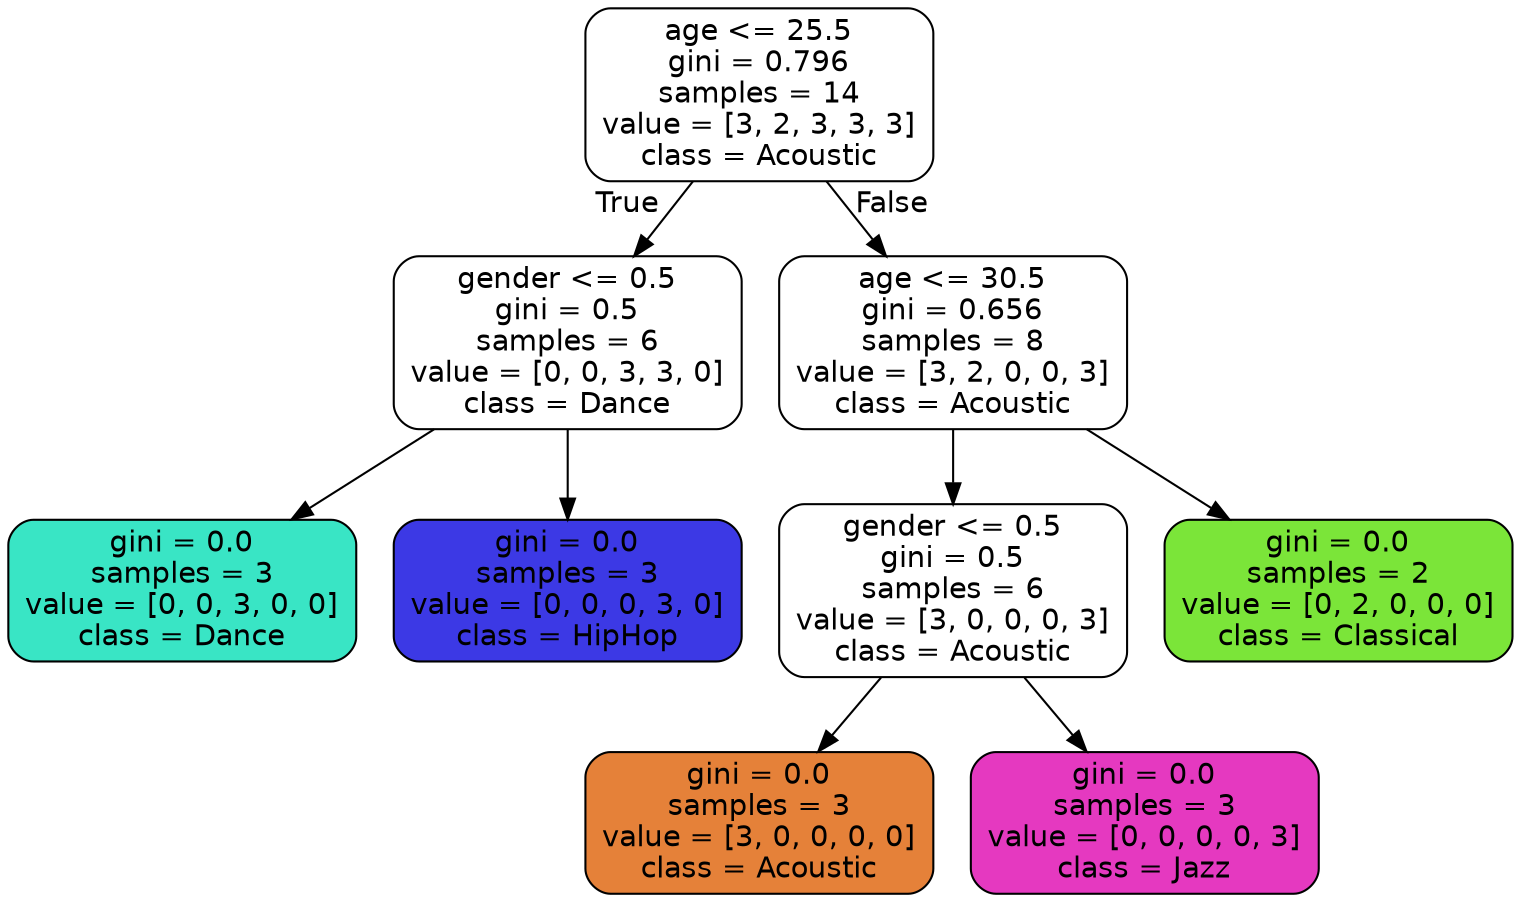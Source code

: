 digraph Tree {
node [shape=box, style="filled, rounded", color="black", fontname=helvetica] ;
edge [fontname=helvetica] ;
0 [label="age <= 25.5\ngini = 0.796\nsamples = 14\nvalue = [3, 2, 3, 3, 3]\nclass = Acoustic", fillcolor="#ffffff"] ;
1 [label="gender <= 0.5\ngini = 0.5\nsamples = 6\nvalue = [0, 0, 3, 3, 0]\nclass = Dance", fillcolor="#ffffff"] ;
0 -> 1 [labeldistance=2.5, labelangle=45, headlabel="True"] ;
2 [label="gini = 0.0\nsamples = 3\nvalue = [0, 0, 3, 0, 0]\nclass = Dance", fillcolor="#39e5c5"] ;
1 -> 2 ;
3 [label="gini = 0.0\nsamples = 3\nvalue = [0, 0, 0, 3, 0]\nclass = HipHop", fillcolor="#3c39e5"] ;
1 -> 3 ;
4 [label="age <= 30.5\ngini = 0.656\nsamples = 8\nvalue = [3, 2, 0, 0, 3]\nclass = Acoustic", fillcolor="#ffffff"] ;
0 -> 4 [labeldistance=2.5, labelangle=-45, headlabel="False"] ;
5 [label="gender <= 0.5\ngini = 0.5\nsamples = 6\nvalue = [3, 0, 0, 0, 3]\nclass = Acoustic", fillcolor="#ffffff"] ;
4 -> 5 ;
6 [label="gini = 0.0\nsamples = 3\nvalue = [3, 0, 0, 0, 0]\nclass = Acoustic", fillcolor="#e58139"] ;
5 -> 6 ;
7 [label="gini = 0.0\nsamples = 3\nvalue = [0, 0, 0, 0, 3]\nclass = Jazz", fillcolor="#e539c0"] ;
5 -> 7 ;
8 [label="gini = 0.0\nsamples = 2\nvalue = [0, 2, 0, 0, 0]\nclass = Classical", fillcolor="#7be539"] ;
4 -> 8 ;
}